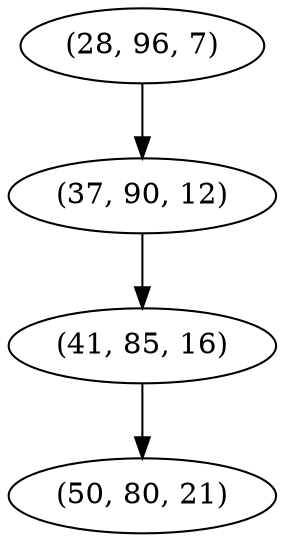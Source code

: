 digraph tree {
    "(28, 96, 7)";
    "(37, 90, 12)";
    "(41, 85, 16)";
    "(50, 80, 21)";
    "(28, 96, 7)" -> "(37, 90, 12)";
    "(37, 90, 12)" -> "(41, 85, 16)";
    "(41, 85, 16)" -> "(50, 80, 21)";
}
